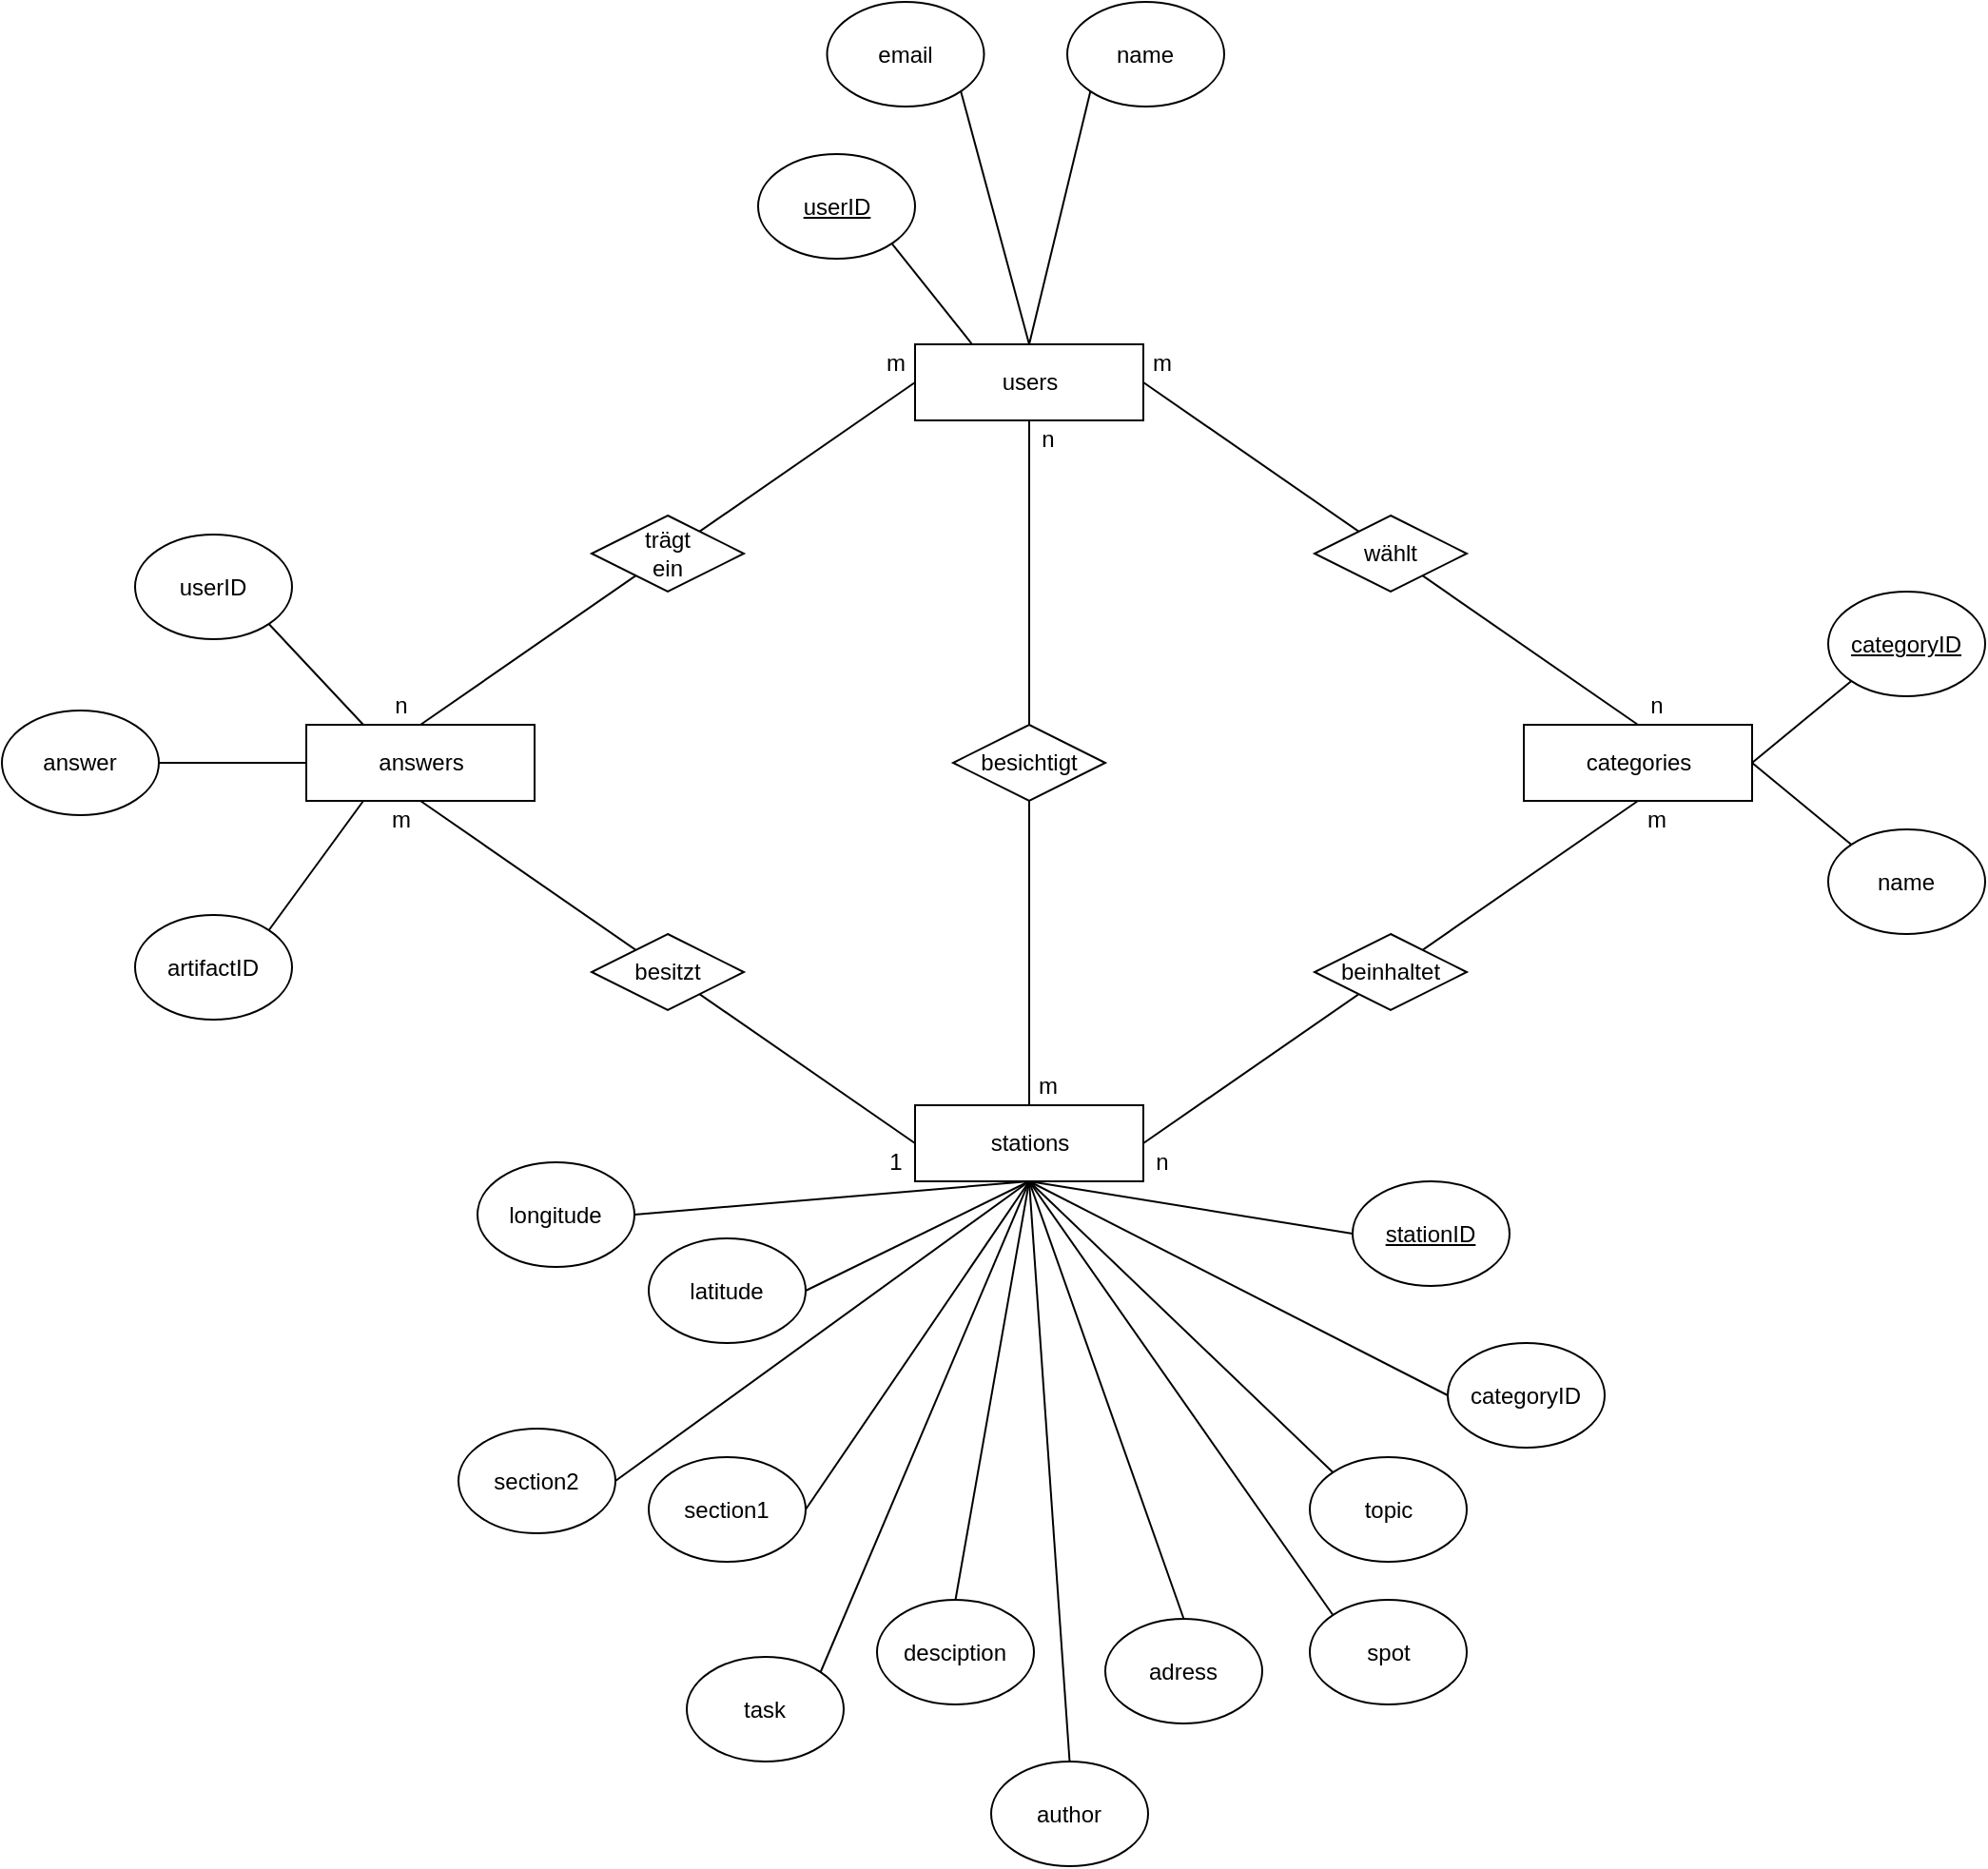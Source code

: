 <mxfile>
    <diagram id="odW0RoIg3IhHAPf74CLI" name="Page-1">
        <mxGraphModel dx="2266" dy="1952" grid="1" gridSize="10" guides="1" tooltips="1" connect="1" arrows="1" fold="1" page="1" pageScale="1" pageWidth="827" pageHeight="1169" math="0" shadow="0">
            <root>
                <mxCell id="0"/>
                <mxCell id="1" parent="0"/>
                <mxCell id="2" value="users" style="html=1;" parent="1" vertex="1">
                    <mxGeometry x="360" y="60" width="120" height="40" as="geometry"/>
                </mxCell>
                <mxCell id="3" value="stations" style="html=1;" parent="1" vertex="1">
                    <mxGeometry x="360" y="460" width="120" height="40" as="geometry"/>
                </mxCell>
                <mxCell id="4" value="categories" style="html=1;" parent="1" vertex="1">
                    <mxGeometry x="680" y="260" width="120" height="40" as="geometry"/>
                </mxCell>
                <mxCell id="5" value="answers" style="html=1;" parent="1" vertex="1">
                    <mxGeometry x="40" y="260" width="120" height="40" as="geometry"/>
                </mxCell>
                <mxCell id="10" value="" style="endArrow=none;html=1;entryX=0.5;entryY=1;entryDx=0;entryDy=0;exitX=0.5;exitY=0;exitDx=0;exitDy=0;" parent="1" source="11" target="2" edge="1">
                    <mxGeometry width="50" height="50" relative="1" as="geometry">
                        <mxPoint x="630" y="460" as="sourcePoint"/>
                        <mxPoint x="680" y="410" as="targetPoint"/>
                    </mxGeometry>
                </mxCell>
                <mxCell id="14" value="" style="endArrow=none;html=1;entryX=0.5;entryY=0;entryDx=0;entryDy=0;exitX=0.5;exitY=1;exitDx=0;exitDy=0;" parent="1" source="11" target="3" edge="1">
                    <mxGeometry width="50" height="50" relative="1" as="geometry">
                        <mxPoint x="390" y="270" as="sourcePoint"/>
                        <mxPoint x="390" y="210" as="targetPoint"/>
                    </mxGeometry>
                </mxCell>
                <mxCell id="25" value="" style="endArrow=none;html=1;entryX=0.5;entryY=0;entryDx=0;entryDy=0;exitX=1;exitY=0.5;exitDx=0;exitDy=0;" parent="1" source="2" target="4" edge="1">
                    <mxGeometry width="50" height="50" relative="1" as="geometry">
                        <mxPoint x="450" y="190.0" as="sourcePoint"/>
                        <mxPoint x="530" y="190.0" as="targetPoint"/>
                    </mxGeometry>
                </mxCell>
                <mxCell id="29" value="" style="endArrow=none;html=1;entryX=0;entryY=0.5;entryDx=0;entryDy=0;exitX=0.5;exitY=0;exitDx=0;exitDy=0;" parent="1" source="5" target="2" edge="1">
                    <mxGeometry width="50" height="50" relative="1" as="geometry">
                        <mxPoint x="390" y="270.0" as="sourcePoint"/>
                        <mxPoint x="390" y="210.0" as="targetPoint"/>
                    </mxGeometry>
                </mxCell>
                <mxCell id="32" value="" style="endArrow=none;html=1;entryX=0;entryY=0.5;entryDx=0;entryDy=0;exitX=0.5;exitY=1;exitDx=0;exitDy=0;" parent="1" source="5" target="3" edge="1">
                    <mxGeometry width="50" height="50" relative="1" as="geometry">
                        <mxPoint x="210" y="380" as="sourcePoint"/>
                        <mxPoint x="110" y="330" as="targetPoint"/>
                    </mxGeometry>
                </mxCell>
                <mxCell id="33" value="" style="group" parent="1" vertex="1" connectable="0">
                    <mxGeometry x="380" y="260" width="80" height="40" as="geometry"/>
                </mxCell>
                <mxCell id="11" value="" style="rhombus;whiteSpace=wrap;html=1;" parent="33" vertex="1">
                    <mxGeometry width="80" height="40" as="geometry"/>
                </mxCell>
                <mxCell id="12" value="besichtigt" style="text;html=1;strokeColor=none;fillColor=none;align=center;verticalAlign=middle;whiteSpace=wrap;rounded=0;" parent="33" vertex="1">
                    <mxGeometry x="20" y="10" width="40" height="20" as="geometry"/>
                </mxCell>
                <mxCell id="34" value="" style="group" parent="1" vertex="1" connectable="0">
                    <mxGeometry x="190" y="150" width="80" height="40" as="geometry"/>
                </mxCell>
                <mxCell id="20" value="" style="rhombus;whiteSpace=wrap;html=1;" parent="34" vertex="1">
                    <mxGeometry width="80" height="40" as="geometry"/>
                </mxCell>
                <mxCell id="21" value="trägt ein" style="text;html=1;strokeColor=none;fillColor=none;align=center;verticalAlign=middle;whiteSpace=wrap;rounded=0;" parent="34" vertex="1">
                    <mxGeometry x="20" y="10" width="40" height="20" as="geometry"/>
                </mxCell>
                <mxCell id="35" value="" style="group" parent="1" vertex="1" connectable="0">
                    <mxGeometry x="190" y="370" width="80" height="40" as="geometry"/>
                </mxCell>
                <mxCell id="22" value="" style="rhombus;whiteSpace=wrap;html=1;" parent="35" vertex="1">
                    <mxGeometry width="80" height="40" as="geometry"/>
                </mxCell>
                <mxCell id="23" value="besitzt" style="text;html=1;strokeColor=none;fillColor=none;align=center;verticalAlign=middle;whiteSpace=wrap;rounded=0;" parent="35" vertex="1">
                    <mxGeometry x="20" y="10" width="40" height="20" as="geometry"/>
                </mxCell>
                <mxCell id="37" value="" style="group" parent="1" vertex="1" connectable="0">
                    <mxGeometry x="570" y="150" width="80" height="40" as="geometry"/>
                </mxCell>
                <mxCell id="16" value="" style="rhombus;whiteSpace=wrap;html=1;" parent="37" vertex="1">
                    <mxGeometry width="80" height="40" as="geometry"/>
                </mxCell>
                <mxCell id="17" value="wählt" style="text;html=1;strokeColor=none;fillColor=none;align=center;verticalAlign=middle;whiteSpace=wrap;rounded=0;" parent="37" vertex="1">
                    <mxGeometry x="20" y="10" width="40" height="20" as="geometry"/>
                </mxCell>
                <mxCell id="38" value="" style="endArrow=none;html=1;entryX=0.5;entryY=1;entryDx=0;entryDy=0;exitX=1;exitY=0;exitDx=0;exitDy=0;" parent="1" target="4" edge="1">
                    <mxGeometry width="50" height="50" relative="1" as="geometry">
                        <mxPoint x="480" y="480" as="sourcePoint"/>
                        <mxPoint x="580" y="390" as="targetPoint"/>
                    </mxGeometry>
                </mxCell>
                <mxCell id="39" value="" style="group" parent="1" vertex="1" connectable="0">
                    <mxGeometry x="570" y="370" width="80" height="40" as="geometry"/>
                </mxCell>
                <mxCell id="40" value="" style="rhombus;whiteSpace=wrap;html=1;" parent="39" vertex="1">
                    <mxGeometry width="80" height="40" as="geometry"/>
                </mxCell>
                <mxCell id="41" value="beinhaltet" style="text;html=1;strokeColor=none;fillColor=none;align=center;verticalAlign=middle;whiteSpace=wrap;rounded=0;" parent="39" vertex="1">
                    <mxGeometry x="20" y="10" width="40" height="20" as="geometry"/>
                </mxCell>
                <mxCell id="43" value="n" style="text;html=1;strokeColor=none;fillColor=none;align=center;verticalAlign=middle;whiteSpace=wrap;rounded=0;" parent="1" vertex="1">
                    <mxGeometry x="740" y="240" width="20" height="20" as="geometry"/>
                </mxCell>
                <mxCell id="44" value="m" style="text;html=1;strokeColor=none;fillColor=none;align=center;verticalAlign=middle;whiteSpace=wrap;rounded=0;" parent="1" vertex="1">
                    <mxGeometry x="480" y="60" width="20" height="20" as="geometry"/>
                </mxCell>
                <mxCell id="45" value="n" style="text;html=1;strokeColor=none;fillColor=none;align=center;verticalAlign=middle;whiteSpace=wrap;rounded=0;" parent="1" vertex="1">
                    <mxGeometry x="80" y="240" width="20" height="20" as="geometry"/>
                </mxCell>
                <mxCell id="46" value="m" style="text;html=1;strokeColor=none;fillColor=none;align=center;verticalAlign=middle;whiteSpace=wrap;rounded=0;" parent="1" vertex="1">
                    <mxGeometry x="340" y="60" width="20" height="20" as="geometry"/>
                </mxCell>
                <mxCell id="47" value="1" style="text;html=1;strokeColor=none;fillColor=none;align=center;verticalAlign=middle;whiteSpace=wrap;rounded=0;" parent="1" vertex="1">
                    <mxGeometry x="340" y="480" width="20" height="20" as="geometry"/>
                </mxCell>
                <mxCell id="48" value="m" style="text;html=1;strokeColor=none;fillColor=none;align=center;verticalAlign=middle;whiteSpace=wrap;rounded=0;" parent="1" vertex="1">
                    <mxGeometry x="80" y="300" width="20" height="20" as="geometry"/>
                </mxCell>
                <mxCell id="49" value="m" style="text;html=1;strokeColor=none;fillColor=none;align=center;verticalAlign=middle;whiteSpace=wrap;rounded=0;" parent="1" vertex="1">
                    <mxGeometry x="740" y="300" width="20" height="20" as="geometry"/>
                </mxCell>
                <mxCell id="50" value="n" style="text;html=1;strokeColor=none;fillColor=none;align=center;verticalAlign=middle;whiteSpace=wrap;rounded=0;" parent="1" vertex="1">
                    <mxGeometry x="480" y="480" width="20" height="20" as="geometry"/>
                </mxCell>
                <mxCell id="51" value="m" style="text;html=1;strokeColor=none;fillColor=none;align=center;verticalAlign=middle;whiteSpace=wrap;rounded=0;" parent="1" vertex="1">
                    <mxGeometry x="420" y="440" width="20" height="20" as="geometry"/>
                </mxCell>
                <mxCell id="52" value="n" style="text;html=1;strokeColor=none;fillColor=none;align=center;verticalAlign=middle;whiteSpace=wrap;rounded=0;" parent="1" vertex="1">
                    <mxGeometry x="420" y="100" width="20" height="20" as="geometry"/>
                </mxCell>
                <mxCell id="55" value="" style="group" parent="1" vertex="1" connectable="0">
                    <mxGeometry x="590" y="500" width="82.5" height="55" as="geometry"/>
                </mxCell>
                <mxCell id="53" value="" style="ellipse;whiteSpace=wrap;html=1;" parent="55" vertex="1">
                    <mxGeometry width="82.5" height="55" as="geometry"/>
                </mxCell>
                <mxCell id="54" value="&lt;u&gt;stationID&lt;/u&gt;" style="text;html=1;strokeColor=none;fillColor=none;align=center;verticalAlign=middle;whiteSpace=wrap;rounded=0;" parent="55" vertex="1">
                    <mxGeometry x="21.25" y="17.5" width="40" height="20" as="geometry"/>
                </mxCell>
                <mxCell id="57" value="" style="group" parent="1" vertex="1" connectable="0">
                    <mxGeometry x="640" y="585" width="82.5" height="55" as="geometry"/>
                </mxCell>
                <mxCell id="58" value="" style="ellipse;whiteSpace=wrap;html=1;" parent="57" vertex="1">
                    <mxGeometry width="82.5" height="55" as="geometry"/>
                </mxCell>
                <mxCell id="59" value="categoryID" style="text;html=1;strokeColor=none;fillColor=none;align=center;verticalAlign=middle;whiteSpace=wrap;rounded=0;" parent="57" vertex="1">
                    <mxGeometry x="21.25" y="17.5" width="40" height="20" as="geometry"/>
                </mxCell>
                <mxCell id="61" value="" style="group" parent="1" vertex="1" connectable="0">
                    <mxGeometry x="567.5" y="645" width="82.5" height="55" as="geometry"/>
                </mxCell>
                <mxCell id="62" value="" style="ellipse;whiteSpace=wrap;html=1;" parent="61" vertex="1">
                    <mxGeometry width="82.5" height="55" as="geometry"/>
                </mxCell>
                <mxCell id="63" value="topic" style="text;html=1;strokeColor=none;fillColor=none;align=center;verticalAlign=middle;whiteSpace=wrap;rounded=0;" parent="61" vertex="1">
                    <mxGeometry x="21.25" y="17.5" width="40" height="20" as="geometry"/>
                </mxCell>
                <mxCell id="64" value="" style="group" parent="1" vertex="1" connectable="0">
                    <mxGeometry x="567.5" y="720" width="82.5" height="55" as="geometry"/>
                </mxCell>
                <mxCell id="65" value="" style="ellipse;whiteSpace=wrap;html=1;" parent="64" vertex="1">
                    <mxGeometry width="82.5" height="55" as="geometry"/>
                </mxCell>
                <mxCell id="66" value="spot" style="text;html=1;strokeColor=none;fillColor=none;align=center;verticalAlign=middle;whiteSpace=wrap;rounded=0;" parent="64" vertex="1">
                    <mxGeometry x="21.25" y="17.5" width="40" height="20" as="geometry"/>
                </mxCell>
                <mxCell id="68" value="" style="group" parent="1" vertex="1" connectable="0">
                    <mxGeometry x="313.75" y="-120" width="82.5" height="55" as="geometry"/>
                </mxCell>
                <mxCell id="69" value="" style="ellipse;whiteSpace=wrap;html=1;" parent="68" vertex="1">
                    <mxGeometry width="82.5" height="55" as="geometry"/>
                </mxCell>
                <mxCell id="70" value="email" style="text;html=1;strokeColor=none;fillColor=none;align=center;verticalAlign=middle;whiteSpace=wrap;rounded=0;" parent="68" vertex="1">
                    <mxGeometry x="21.25" y="17.5" width="40" height="20" as="geometry"/>
                </mxCell>
                <mxCell id="74" value="" style="group" parent="1" vertex="1" connectable="0">
                    <mxGeometry x="840" y="190" width="82.5" height="55" as="geometry"/>
                </mxCell>
                <mxCell id="75" value="" style="ellipse;whiteSpace=wrap;html=1;" parent="74" vertex="1">
                    <mxGeometry width="82.5" height="55" as="geometry"/>
                </mxCell>
                <mxCell id="114" value="&lt;u&gt;categoryID&lt;br&gt;&lt;/u&gt;" style="text;html=1;strokeColor=none;fillColor=none;align=center;verticalAlign=middle;whiteSpace=wrap;rounded=0;" parent="74" vertex="1">
                    <mxGeometry x="21.25" y="17.5" width="40" height="20" as="geometry"/>
                </mxCell>
                <mxCell id="77" value="" style="group" parent="1" vertex="1" connectable="0">
                    <mxGeometry x="840" y="315" width="82.5" height="55" as="geometry"/>
                </mxCell>
                <mxCell id="78" value="" style="ellipse;whiteSpace=wrap;html=1;" parent="77" vertex="1">
                    <mxGeometry width="82.5" height="55" as="geometry"/>
                </mxCell>
                <mxCell id="79" value="name" style="text;html=1;strokeColor=none;fillColor=none;align=center;verticalAlign=middle;whiteSpace=wrap;rounded=0;" parent="77" vertex="1">
                    <mxGeometry x="21.25" y="17.5" width="40" height="20" as="geometry"/>
                </mxCell>
                <mxCell id="82" value="" style="group" parent="1" vertex="1" connectable="0">
                    <mxGeometry x="277.5" y="-40" width="82.5" height="55" as="geometry"/>
                </mxCell>
                <mxCell id="83" value="" style="ellipse;whiteSpace=wrap;html=1;" parent="82" vertex="1">
                    <mxGeometry width="82.5" height="55" as="geometry"/>
                </mxCell>
                <mxCell id="84" value="&lt;u&gt;userID&lt;/u&gt;" style="text;html=1;strokeColor=none;fillColor=none;align=center;verticalAlign=middle;whiteSpace=wrap;rounded=0;" parent="82" vertex="1">
                    <mxGeometry x="21.25" y="17.5" width="40" height="20" as="geometry"/>
                </mxCell>
                <mxCell id="85" value="" style="group" parent="1" vertex="1" connectable="0">
                    <mxGeometry x="440" y="-120" width="82.5" height="55" as="geometry"/>
                </mxCell>
                <mxCell id="86" value="" style="ellipse;whiteSpace=wrap;html=1;" parent="85" vertex="1">
                    <mxGeometry width="82.5" height="55" as="geometry"/>
                </mxCell>
                <mxCell id="87" value="name" style="text;html=1;strokeColor=none;fillColor=none;align=center;verticalAlign=middle;whiteSpace=wrap;rounded=0;" parent="85" vertex="1">
                    <mxGeometry x="21.25" y="17.5" width="40" height="20" as="geometry"/>
                </mxCell>
                <mxCell id="99" value="" style="endArrow=none;html=1;exitX=0;exitY=0;exitDx=0;exitDy=0;entryX=0.5;entryY=1;entryDx=0;entryDy=0;" parent="1" source="65" target="3" edge="1">
                    <mxGeometry width="50" height="50" relative="1" as="geometry">
                        <mxPoint x="470" y="260" as="sourcePoint"/>
                        <mxPoint x="550" y="380" as="targetPoint"/>
                    </mxGeometry>
                </mxCell>
                <mxCell id="100" value="" style="endArrow=none;html=1;exitX=0;exitY=0.5;exitDx=0;exitDy=0;entryX=0.5;entryY=1;entryDx=0;entryDy=0;" parent="1" source="53" target="3" edge="1">
                    <mxGeometry width="50" height="50" relative="1" as="geometry">
                        <mxPoint x="357.77" y="557.956" as="sourcePoint"/>
                        <mxPoint x="400" y="510" as="targetPoint"/>
                    </mxGeometry>
                </mxCell>
                <mxCell id="101" value="" style="endArrow=none;html=1;exitX=0;exitY=0.5;exitDx=0;exitDy=0;entryX=0.5;entryY=1;entryDx=0;entryDy=0;" parent="1" source="58" target="3" edge="1">
                    <mxGeometry width="50" height="50" relative="1" as="geometry">
                        <mxPoint x="500.98" y="557.956" as="sourcePoint"/>
                        <mxPoint x="460" y="510" as="targetPoint"/>
                    </mxGeometry>
                </mxCell>
                <mxCell id="102" value="" style="endArrow=none;html=1;exitX=0;exitY=0;exitDx=0;exitDy=0;entryX=0.5;entryY=1;entryDx=0;entryDy=0;" parent="1" source="62" target="3" edge="1">
                    <mxGeometry width="50" height="50" relative="1" as="geometry">
                        <mxPoint x="491.25" y="650" as="sourcePoint"/>
                        <mxPoint x="430" y="510" as="targetPoint"/>
                    </mxGeometry>
                </mxCell>
                <mxCell id="103" value="" style="endArrow=none;html=1;exitX=1;exitY=0.5;exitDx=0;exitDy=0;entryX=0;entryY=1;entryDx=0;entryDy=0;" parent="1" source="4" target="75" edge="1">
                    <mxGeometry width="50" height="50" relative="1" as="geometry">
                        <mxPoint x="730" y="500" as="sourcePoint"/>
                        <mxPoint x="788.75" y="360" as="targetPoint"/>
                    </mxGeometry>
                </mxCell>
                <mxCell id="104" value="" style="endArrow=none;html=1;exitX=1;exitY=0.5;exitDx=0;exitDy=0;entryX=0;entryY=0;entryDx=0;entryDy=0;" parent="1" source="4" target="78" edge="1">
                    <mxGeometry width="50" height="50" relative="1" as="geometry">
                        <mxPoint x="810.0" y="290" as="sourcePoint"/>
                        <mxPoint x="862.23" y="247.044" as="targetPoint"/>
                    </mxGeometry>
                </mxCell>
                <mxCell id="108" value="" style="endArrow=none;html=1;exitX=0.25;exitY=0;exitDx=0;exitDy=0;entryX=1;entryY=1;entryDx=0;entryDy=0;" parent="1" source="2" target="83" edge="1">
                    <mxGeometry width="50" height="50" relative="1" as="geometry">
                        <mxPoint x="392.38" y="15.0" as="sourcePoint"/>
                        <mxPoint x="434.61" y="-37.956" as="targetPoint"/>
                    </mxGeometry>
                </mxCell>
                <mxCell id="109" value="" style="endArrow=none;html=1;exitX=0.5;exitY=0;exitDx=0;exitDy=0;entryX=1;entryY=1;entryDx=0;entryDy=0;" parent="1" source="2" target="69" edge="1">
                    <mxGeometry width="50" height="50" relative="1" as="geometry">
                        <mxPoint x="400" y="70.0" as="sourcePoint"/>
                        <mxPoint x="357.77" y="17.044" as="targetPoint"/>
                    </mxGeometry>
                </mxCell>
                <mxCell id="110" value="" style="endArrow=none;html=1;exitX=0.5;exitY=0;exitDx=0;exitDy=0;entryX=0;entryY=1;entryDx=0;entryDy=0;" parent="1" source="2" target="86" edge="1">
                    <mxGeometry width="50" height="50" relative="1" as="geometry">
                        <mxPoint x="430" y="70.0" as="sourcePoint"/>
                        <mxPoint x="394.02" y="-62.956" as="targetPoint"/>
                    </mxGeometry>
                </mxCell>
                <mxCell id="115" value="" style="group" parent="1" vertex="1" connectable="0">
                    <mxGeometry x="-50" y="160" width="82.5" height="55" as="geometry"/>
                </mxCell>
                <mxCell id="116" value="" style="ellipse;whiteSpace=wrap;html=1;" parent="115" vertex="1">
                    <mxGeometry width="82.5" height="55" as="geometry"/>
                </mxCell>
                <mxCell id="117" value="userID" style="text;html=1;strokeColor=none;fillColor=none;align=center;verticalAlign=middle;whiteSpace=wrap;rounded=0;" parent="115" vertex="1">
                    <mxGeometry x="21.25" y="17.5" width="40" height="20" as="geometry"/>
                </mxCell>
                <mxCell id="118" value="" style="endArrow=none;html=1;exitX=0.25;exitY=0;exitDx=0;exitDy=0;entryX=1;entryY=1;entryDx=0;entryDy=0;" parent="1" source="5" target="116" edge="1">
                    <mxGeometry width="50" height="50" relative="1" as="geometry">
                        <mxPoint x="62.5" y="260" as="sourcePoint"/>
                        <mxPoint x="107.11" y="162.044" as="targetPoint"/>
                    </mxGeometry>
                </mxCell>
                <mxCell id="119" value="" style="group" parent="1" vertex="1" connectable="0">
                    <mxGeometry x="-50" y="360" width="82.5" height="55" as="geometry"/>
                </mxCell>
                <mxCell id="120" value="" style="ellipse;whiteSpace=wrap;html=1;" parent="119" vertex="1">
                    <mxGeometry width="82.5" height="55" as="geometry"/>
                </mxCell>
                <mxCell id="121" value="artifactID" style="text;html=1;strokeColor=none;fillColor=none;align=center;verticalAlign=middle;whiteSpace=wrap;rounded=0;" parent="119" vertex="1">
                    <mxGeometry x="21.25" y="17.5" width="40" height="20" as="geometry"/>
                </mxCell>
                <mxCell id="122" value="" style="endArrow=none;html=1;exitX=0.25;exitY=1;exitDx=0;exitDy=0;entryX=1;entryY=0;entryDx=0;entryDy=0;" parent="1" source="5" target="120" edge="1">
                    <mxGeometry width="50" height="50" relative="1" as="geometry">
                        <mxPoint x="62.5" y="460" as="sourcePoint"/>
                        <mxPoint x="107.11" y="362.044" as="targetPoint"/>
                    </mxGeometry>
                </mxCell>
                <mxCell id="133" value="" style="group" parent="1" vertex="1" connectable="0">
                    <mxGeometry x="-120" y="252.5" width="82.5" height="55" as="geometry"/>
                </mxCell>
                <mxCell id="134" value="" style="ellipse;whiteSpace=wrap;html=1;" parent="133" vertex="1">
                    <mxGeometry width="82.5" height="55" as="geometry"/>
                </mxCell>
                <mxCell id="135" value="answer" style="text;html=1;strokeColor=none;fillColor=none;align=center;verticalAlign=middle;whiteSpace=wrap;rounded=0;" parent="133" vertex="1">
                    <mxGeometry x="21.25" y="17.5" width="40" height="20" as="geometry"/>
                </mxCell>
                <mxCell id="136" value="" style="endArrow=none;html=1;exitX=0;exitY=0.5;exitDx=0;exitDy=0;entryX=1;entryY=0.5;entryDx=0;entryDy=0;" parent="1" source="5" target="134" edge="1">
                    <mxGeometry width="50" height="50" relative="1" as="geometry">
                        <mxPoint x="-7.5" y="360" as="sourcePoint"/>
                        <mxPoint x="37.11" y="262.044" as="targetPoint"/>
                    </mxGeometry>
                </mxCell>
                <mxCell id="166" value="" style="group" vertex="1" connectable="0" parent="1">
                    <mxGeometry x="460" y="730" width="82.5" height="55" as="geometry"/>
                </mxCell>
                <mxCell id="167" value="" style="ellipse;whiteSpace=wrap;html=1;" vertex="1" parent="166">
                    <mxGeometry width="82.5" height="55" as="geometry"/>
                </mxCell>
                <mxCell id="168" value="adress" style="text;html=1;strokeColor=none;fillColor=none;align=center;verticalAlign=middle;whiteSpace=wrap;rounded=0;" vertex="1" parent="166">
                    <mxGeometry x="21.25" y="17.5" width="40" height="20" as="geometry"/>
                </mxCell>
                <mxCell id="170" value="" style="group" vertex="1" connectable="0" parent="1">
                    <mxGeometry x="400" y="805" width="82.5" height="55" as="geometry"/>
                </mxCell>
                <mxCell id="171" value="" style="ellipse;whiteSpace=wrap;html=1;" vertex="1" parent="170">
                    <mxGeometry width="82.5" height="55" as="geometry"/>
                </mxCell>
                <mxCell id="172" value="author" style="text;html=1;strokeColor=none;fillColor=none;align=center;verticalAlign=middle;whiteSpace=wrap;rounded=0;" vertex="1" parent="170">
                    <mxGeometry x="21.25" y="17.5" width="40" height="20" as="geometry"/>
                </mxCell>
                <mxCell id="177" value="" style="group" vertex="1" connectable="0" parent="1">
                    <mxGeometry x="340" y="720" width="82.5" height="55" as="geometry"/>
                </mxCell>
                <mxCell id="178" value="" style="ellipse;whiteSpace=wrap;html=1;" vertex="1" parent="177">
                    <mxGeometry width="82.5" height="55" as="geometry"/>
                </mxCell>
                <mxCell id="179" value="desciption" style="text;html=1;strokeColor=none;fillColor=none;align=center;verticalAlign=middle;whiteSpace=wrap;rounded=0;" vertex="1" parent="177">
                    <mxGeometry x="21.25" y="17.5" width="40" height="20" as="geometry"/>
                </mxCell>
                <mxCell id="184" value="" style="group" vertex="1" connectable="0" parent="1">
                    <mxGeometry x="240" y="750" width="82.5" height="55" as="geometry"/>
                </mxCell>
                <mxCell id="185" value="" style="ellipse;whiteSpace=wrap;html=1;" vertex="1" parent="184">
                    <mxGeometry width="82.5" height="55" as="geometry"/>
                </mxCell>
                <mxCell id="186" value="task" style="text;html=1;strokeColor=none;fillColor=none;align=center;verticalAlign=middle;whiteSpace=wrap;rounded=0;" vertex="1" parent="184">
                    <mxGeometry x="21.25" y="17.5" width="40" height="20" as="geometry"/>
                </mxCell>
                <mxCell id="187" value="" style="group" vertex="1" connectable="0" parent="1">
                    <mxGeometry x="220" y="645" width="82.5" height="55" as="geometry"/>
                </mxCell>
                <mxCell id="188" value="" style="ellipse;whiteSpace=wrap;html=1;" vertex="1" parent="187">
                    <mxGeometry width="82.5" height="55" as="geometry"/>
                </mxCell>
                <mxCell id="189" value="section1" style="text;html=1;strokeColor=none;fillColor=none;align=center;verticalAlign=middle;whiteSpace=wrap;rounded=0;" vertex="1" parent="187">
                    <mxGeometry x="21.25" y="17.5" width="40" height="20" as="geometry"/>
                </mxCell>
                <mxCell id="190" value="" style="group" vertex="1" connectable="0" parent="1">
                    <mxGeometry x="120" y="630" width="82.5" height="55" as="geometry"/>
                </mxCell>
                <mxCell id="191" value="" style="ellipse;whiteSpace=wrap;html=1;" vertex="1" parent="190">
                    <mxGeometry width="82.5" height="55" as="geometry"/>
                </mxCell>
                <mxCell id="192" value="section2" style="text;html=1;strokeColor=none;fillColor=none;align=center;verticalAlign=middle;whiteSpace=wrap;rounded=0;" vertex="1" parent="190">
                    <mxGeometry x="21.25" y="17.5" width="40" height="20" as="geometry"/>
                </mxCell>
                <mxCell id="193" value="" style="group" vertex="1" connectable="0" parent="1">
                    <mxGeometry x="220" y="530" width="82.5" height="55" as="geometry"/>
                </mxCell>
                <mxCell id="194" value="" style="ellipse;whiteSpace=wrap;html=1;" vertex="1" parent="193">
                    <mxGeometry width="82.5" height="55" as="geometry"/>
                </mxCell>
                <mxCell id="195" value="latitude" style="text;html=1;strokeColor=none;fillColor=none;align=center;verticalAlign=middle;whiteSpace=wrap;rounded=0;" vertex="1" parent="193">
                    <mxGeometry x="21.25" y="17.5" width="40" height="20" as="geometry"/>
                </mxCell>
                <mxCell id="196" value="" style="group" vertex="1" connectable="0" parent="1">
                    <mxGeometry x="130" y="490" width="82.5" height="55" as="geometry"/>
                </mxCell>
                <mxCell id="197" value="" style="ellipse;whiteSpace=wrap;html=1;" vertex="1" parent="196">
                    <mxGeometry width="82.5" height="55" as="geometry"/>
                </mxCell>
                <mxCell id="198" value="longitude" style="text;html=1;strokeColor=none;fillColor=none;align=center;verticalAlign=middle;whiteSpace=wrap;rounded=0;" vertex="1" parent="196">
                    <mxGeometry x="21.25" y="17.5" width="40" height="20" as="geometry"/>
                </mxCell>
                <mxCell id="204" value="" style="endArrow=none;html=1;exitX=0.5;exitY=0;exitDx=0;exitDy=0;entryX=0.5;entryY=1;entryDx=0;entryDy=0;" edge="1" parent="1" source="167" target="3">
                    <mxGeometry width="50" height="50" relative="1" as="geometry">
                        <mxPoint x="589.403" y="738.174" as="sourcePoint"/>
                        <mxPoint x="380" y="550" as="targetPoint"/>
                    </mxGeometry>
                </mxCell>
                <mxCell id="205" value="" style="endArrow=none;html=1;exitX=0.5;exitY=0;exitDx=0;exitDy=0;entryX=0.5;entryY=1;entryDx=0;entryDy=0;" edge="1" parent="1" source="171" target="3">
                    <mxGeometry width="50" height="50" relative="1" as="geometry">
                        <mxPoint x="511.25" y="740" as="sourcePoint"/>
                        <mxPoint x="430" y="510" as="targetPoint"/>
                    </mxGeometry>
                </mxCell>
                <mxCell id="206" value="" style="endArrow=none;html=1;exitX=0.5;exitY=0;exitDx=0;exitDy=0;entryX=0.5;entryY=1;entryDx=0;entryDy=0;" edge="1" parent="1" source="178" target="3">
                    <mxGeometry width="50" height="50" relative="1" as="geometry">
                        <mxPoint x="471.25" y="810" as="sourcePoint"/>
                        <mxPoint x="430" y="510" as="targetPoint"/>
                    </mxGeometry>
                </mxCell>
                <mxCell id="207" value="" style="endArrow=none;html=1;exitX=1;exitY=0;exitDx=0;exitDy=0;entryX=0.5;entryY=1;entryDx=0;entryDy=0;" edge="1" parent="1" source="185" target="3">
                    <mxGeometry width="50" height="50" relative="1" as="geometry">
                        <mxPoint x="408.75" y="740" as="sourcePoint"/>
                        <mxPoint x="430" y="510" as="targetPoint"/>
                    </mxGeometry>
                </mxCell>
                <mxCell id="208" value="" style="endArrow=none;html=1;exitX=1;exitY=0.5;exitDx=0;exitDy=0;entryX=0.5;entryY=1;entryDx=0;entryDy=0;" edge="1" parent="1" source="188" target="3">
                    <mxGeometry width="50" height="50" relative="1" as="geometry">
                        <mxPoint x="338.097" y="738.174" as="sourcePoint"/>
                        <mxPoint x="430" y="510" as="targetPoint"/>
                    </mxGeometry>
                </mxCell>
                <mxCell id="209" value="" style="endArrow=none;html=1;exitX=1;exitY=0.5;exitDx=0;exitDy=0;entryX=0.5;entryY=1;entryDx=0;entryDy=0;" edge="1" parent="1" source="191" target="3">
                    <mxGeometry width="50" height="50" relative="1" as="geometry">
                        <mxPoint x="323.75" y="677.5" as="sourcePoint"/>
                        <mxPoint x="420" y="580" as="targetPoint"/>
                    </mxGeometry>
                </mxCell>
                <mxCell id="210" value="" style="endArrow=none;html=1;exitX=1;exitY=0.5;exitDx=0;exitDy=0;entryX=0.5;entryY=1;entryDx=0;entryDy=0;" edge="1" parent="1" source="194" target="3">
                    <mxGeometry width="50" height="50" relative="1" as="geometry">
                        <mxPoint x="241.25" y="637.5" as="sourcePoint"/>
                        <mxPoint x="430" y="510" as="targetPoint"/>
                    </mxGeometry>
                </mxCell>
                <mxCell id="211" value="" style="endArrow=none;html=1;exitX=1;exitY=0.5;exitDx=0;exitDy=0;entryX=0.5;entryY=1;entryDx=0;entryDy=0;" edge="1" parent="1" source="197" target="3">
                    <mxGeometry width="50" height="50" relative="1" as="geometry">
                        <mxPoint x="323.997" y="598.005" as="sourcePoint"/>
                        <mxPoint x="430" y="510" as="targetPoint"/>
                    </mxGeometry>
                </mxCell>
            </root>
        </mxGraphModel>
    </diagram>
</mxfile>